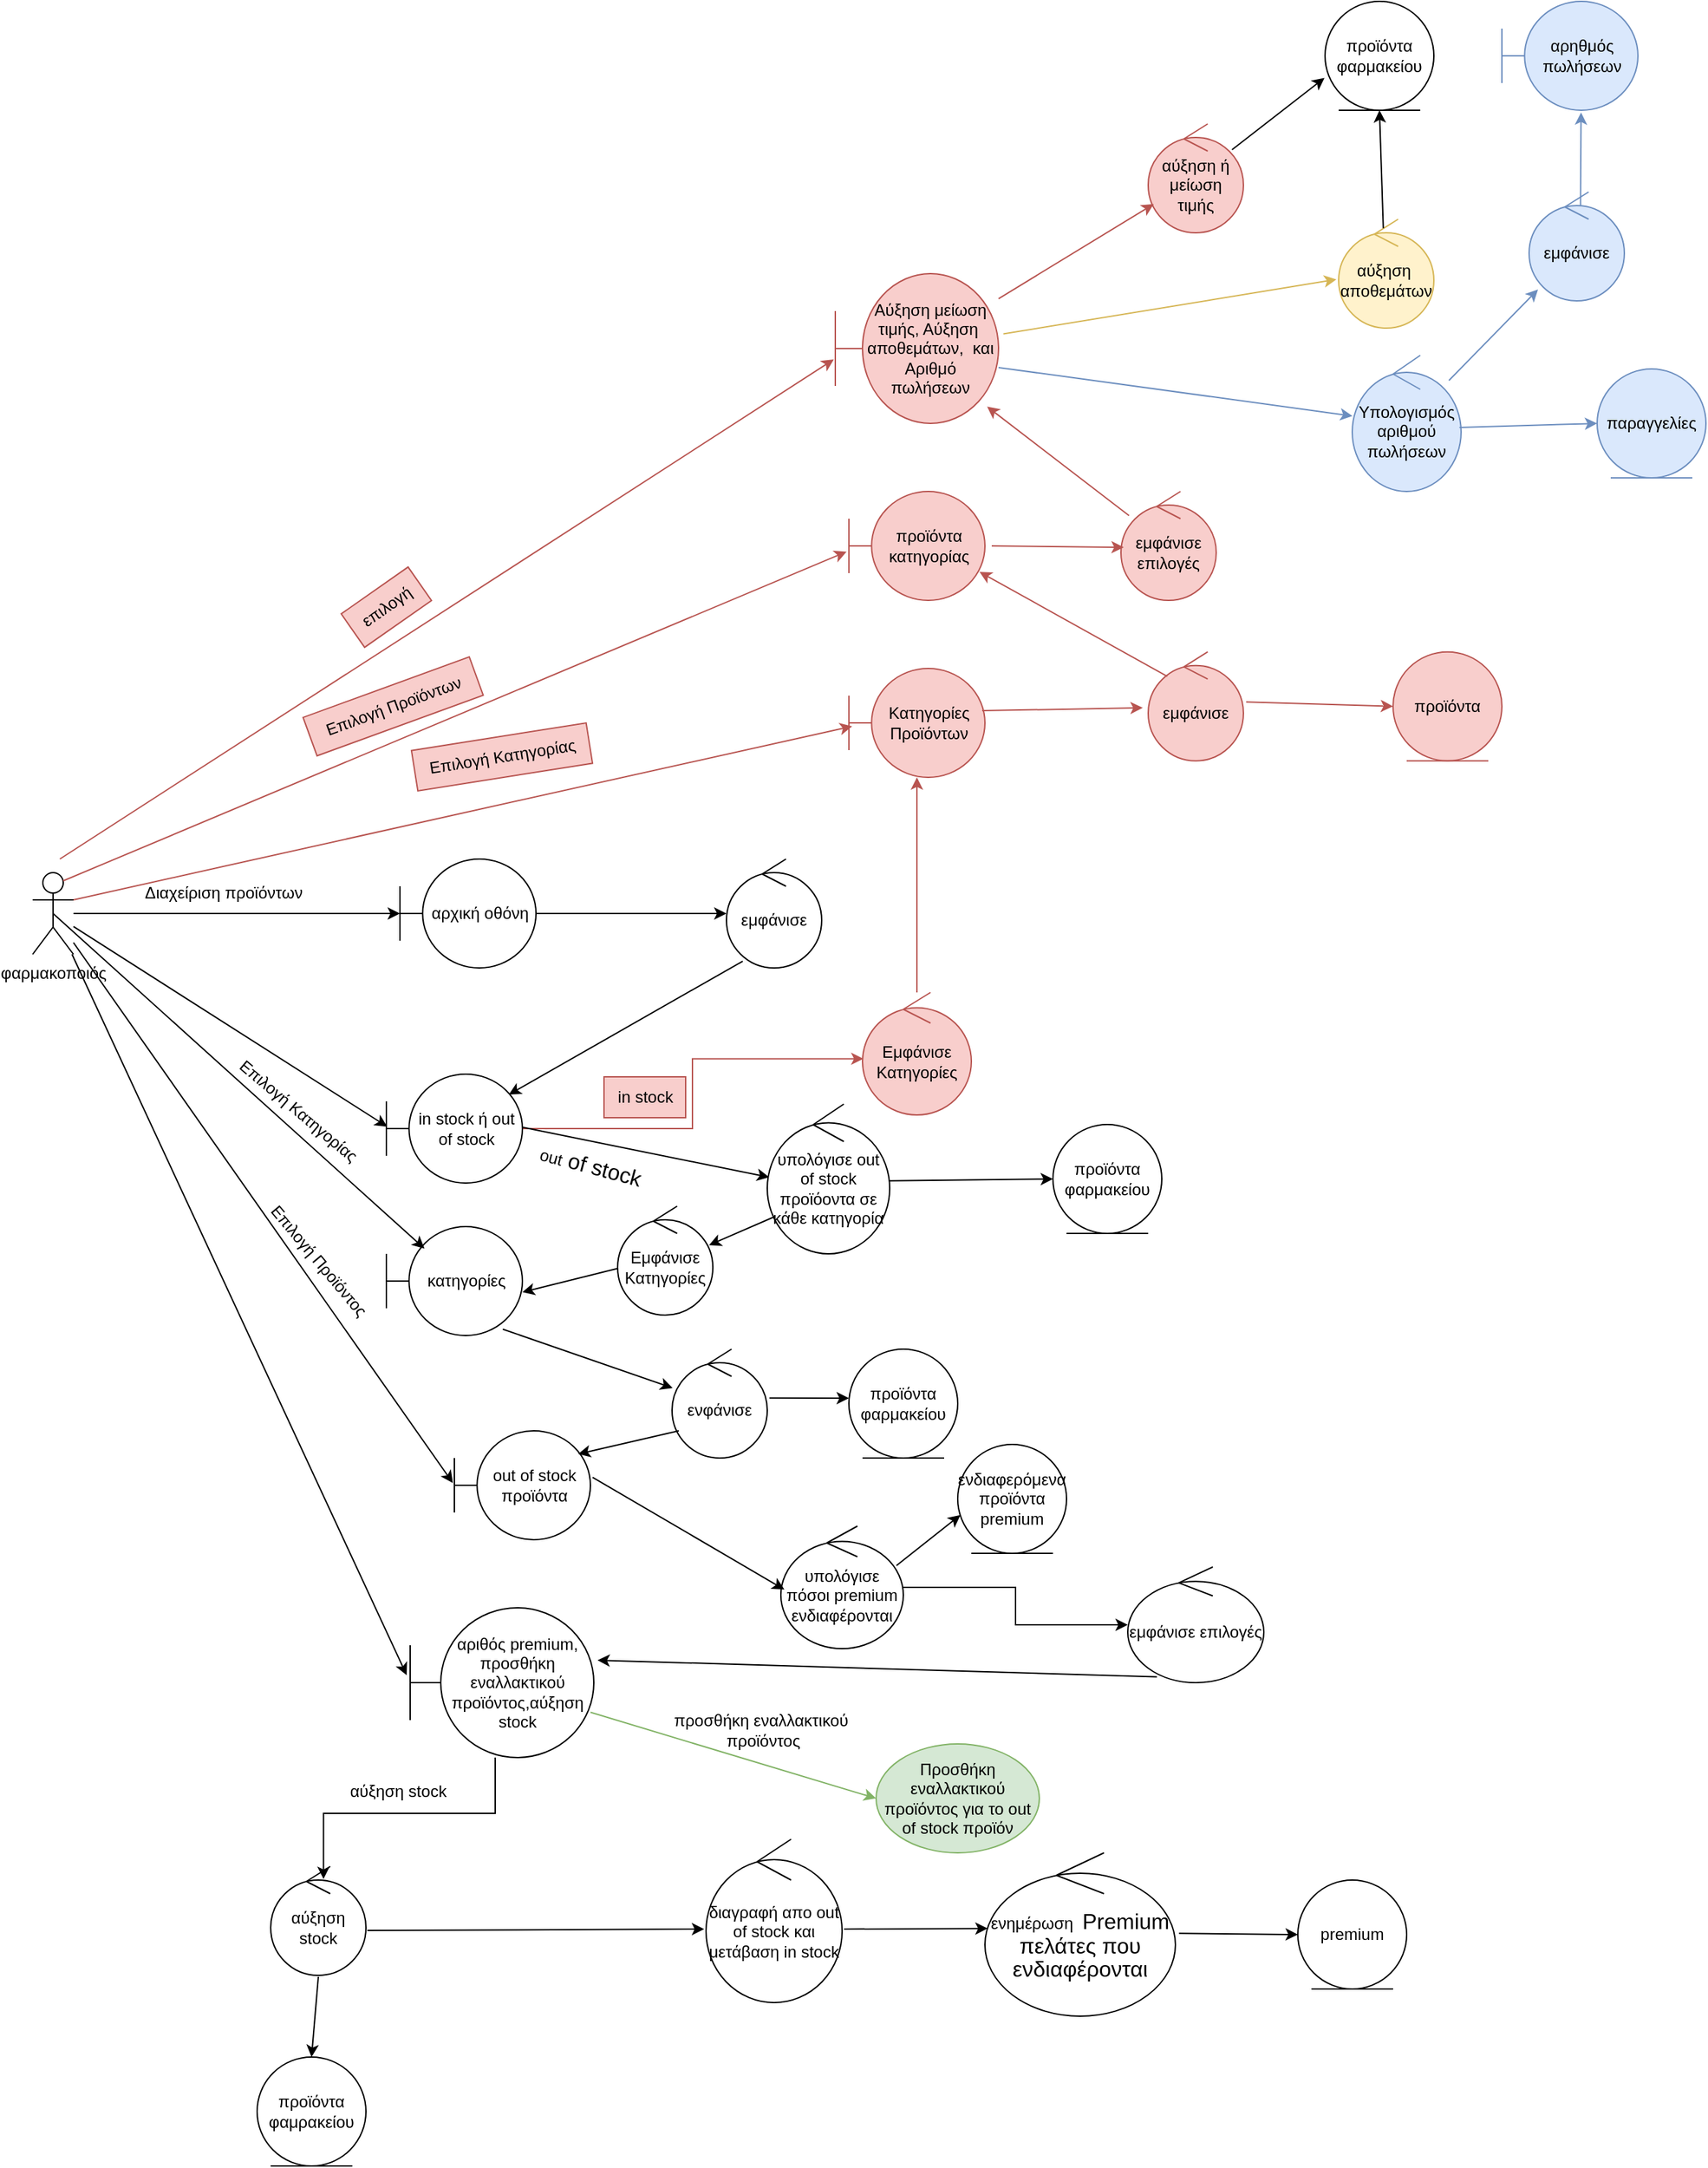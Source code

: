 <mxfile version="21.2.1" type="device">
  <diagram name="Page-1" id="nmuw-67hnv0CNZxBrXKA">
    <mxGraphModel dx="1371" dy="1713" grid="1" gridSize="10" guides="1" tooltips="1" connect="1" arrows="1" fold="1" page="1" pageScale="1" pageWidth="850" pageHeight="1100" math="0" shadow="0">
      <root>
        <mxCell id="0" />
        <mxCell id="1" parent="0" />
        <mxCell id="Bd9IcJq--WjUhIXh83RM-1" value="φαρμακοποιός" style="shape=umlActor;verticalLabelPosition=bottom;verticalAlign=top;html=1;" parent="1" vertex="1">
          <mxGeometry x="20" y="140" width="30" height="60" as="geometry" />
        </mxCell>
        <mxCell id="RyjtperPYyfWlRauyCAq-8" style="edgeStyle=orthogonalEdgeStyle;rounded=0;orthogonalLoop=1;jettySize=auto;html=1;" parent="1" source="Bd9IcJq--WjUhIXh83RM-10" target="Bd9IcJq--WjUhIXh83RM-13" edge="1">
          <mxGeometry relative="1" as="geometry" />
        </mxCell>
        <mxCell id="Bd9IcJq--WjUhIXh83RM-10" value="αρχική οθόνη" style="shape=umlBoundary;whiteSpace=wrap;html=1;" parent="1" vertex="1">
          <mxGeometry x="290" y="130" width="100" height="80" as="geometry" />
        </mxCell>
        <mxCell id="Bd9IcJq--WjUhIXh83RM-13" value="εμφάνισε" style="ellipse;shape=umlControl;whiteSpace=wrap;html=1;" parent="1" vertex="1">
          <mxGeometry x="530" y="130" width="70" height="80" as="geometry" />
        </mxCell>
        <mxCell id="RyjtperPYyfWlRauyCAq-10" style="edgeStyle=orthogonalEdgeStyle;rounded=0;orthogonalLoop=1;jettySize=auto;html=1;entryX=0.009;entryY=0.541;entryDx=0;entryDy=0;entryPerimeter=0;fillColor=#f8cecc;strokeColor=#b85450;" parent="1" source="Bd9IcJq--WjUhIXh83RM-15" target="Bd9IcJq--WjUhIXh83RM-46" edge="1">
          <mxGeometry relative="1" as="geometry" />
        </mxCell>
        <mxCell id="Bd9IcJq--WjUhIXh83RM-15" value="in stock ή out of stock" style="shape=umlBoundary;whiteSpace=wrap;html=1;" parent="1" vertex="1">
          <mxGeometry x="280" y="288" width="100" height="80" as="geometry" />
        </mxCell>
        <mxCell id="Bd9IcJq--WjUhIXh83RM-16" value="" style="endArrow=classic;html=1;rounded=0;exitX=0.171;exitY=0.938;exitDx=0;exitDy=0;exitPerimeter=0;entryX=0.9;entryY=0.188;entryDx=0;entryDy=0;entryPerimeter=0;" parent="1" source="Bd9IcJq--WjUhIXh83RM-13" target="Bd9IcJq--WjUhIXh83RM-15" edge="1">
          <mxGeometry width="50" height="50" relative="1" as="geometry">
            <mxPoint x="230" y="400" as="sourcePoint" />
            <mxPoint x="280" y="350" as="targetPoint" />
          </mxGeometry>
        </mxCell>
        <mxCell id="Bd9IcJq--WjUhIXh83RM-18" value="out&lt;span style=&quot;font-size:12.0pt;line-height:107%;font-family:&lt;br/&gt;&amp;quot;Arial&amp;quot;,sans-serif;mso-fareast-font-family:Calibri;mso-fareast-theme-font:minor-latin;&lt;br/&gt;mso-ansi-language:EL;mso-fareast-language:EN-US;mso-bidi-language:AR-SA&quot;&gt; &lt;/span&gt;&lt;span style=&quot;font-size:12.0pt;line-height:107%;font-family:&amp;quot;Arial&amp;quot;,sans-serif;&lt;br/&gt;mso-fareast-font-family:Calibri;mso-fareast-theme-font:minor-latin;mso-ansi-language:&lt;br/&gt;EN-US;mso-fareast-language:EN-US;mso-bidi-language:AR-SA&quot;&gt;of&lt;/span&gt;&lt;span style=&quot;font-size:12.0pt;line-height:107%;font-family:&amp;quot;Arial&amp;quot;,sans-serif;&lt;br/&gt;mso-fareast-font-family:Calibri;mso-fareast-theme-font:minor-latin;mso-ansi-language:&lt;br/&gt;EL;mso-fareast-language:EN-US;mso-bidi-language:AR-SA&quot;&gt; &lt;/span&gt;&lt;span style=&quot;font-size:12.0pt;line-height:107%;font-family:&amp;quot;Arial&amp;quot;,sans-serif;&lt;br/&gt;mso-fareast-font-family:Calibri;mso-fareast-theme-font:minor-latin;mso-ansi-language:&lt;br/&gt;EN-US;mso-fareast-language:EN-US;mso-bidi-language:AR-SA&quot;&gt;stock&lt;/span&gt;" style="text;html=1;align=center;verticalAlign=middle;resizable=0;points=[];autosize=1;strokeColor=none;fillColor=none;rotation=15;" parent="1" vertex="1">
          <mxGeometry x="390" y="340" width="80" height="30" as="geometry" />
        </mxCell>
        <mxCell id="Bd9IcJq--WjUhIXh83RM-19" value="ενφάνισε" style="ellipse;shape=umlControl;whiteSpace=wrap;html=1;" parent="1" vertex="1">
          <mxGeometry x="490" y="490" width="70" height="80" as="geometry" />
        </mxCell>
        <mxCell id="Bd9IcJq--WjUhIXh83RM-20" value="" style="endArrow=classic;html=1;rounded=0;exitX=1;exitY=0.488;exitDx=0;exitDy=0;exitPerimeter=0;entryX=0.016;entryY=0.489;entryDx=0;entryDy=0;entryPerimeter=0;" parent="1" source="Bd9IcJq--WjUhIXh83RM-15" target="T-DcWj7JUtL2jdLP51T1-19" edge="1">
          <mxGeometry width="50" height="50" relative="1" as="geometry">
            <mxPoint x="360" y="400" as="sourcePoint" />
            <mxPoint x="410" y="350" as="targetPoint" />
          </mxGeometry>
        </mxCell>
        <mxCell id="Bd9IcJq--WjUhIXh83RM-22" value="out of stock προϊόντα" style="shape=umlBoundary;whiteSpace=wrap;html=1;" parent="1" vertex="1">
          <mxGeometry x="330" y="550" width="100" height="80" as="geometry" />
        </mxCell>
        <mxCell id="Bd9IcJq--WjUhIXh83RM-23" value="" style="endArrow=classic;html=1;rounded=0;exitX=0.071;exitY=0.75;exitDx=0;exitDy=0;exitPerimeter=0;entryX=0.91;entryY=0.213;entryDx=0;entryDy=0;entryPerimeter=0;" parent="1" source="Bd9IcJq--WjUhIXh83RM-19" target="Bd9IcJq--WjUhIXh83RM-22" edge="1">
          <mxGeometry width="50" height="50" relative="1" as="geometry">
            <mxPoint x="320" y="400" as="sourcePoint" />
            <mxPoint x="370" y="350" as="targetPoint" />
          </mxGeometry>
        </mxCell>
        <mxCell id="Bd9IcJq--WjUhIXh83RM-25" value="Επιλογή Κατηγορίας" style="text;html=1;align=center;verticalAlign=middle;resizable=0;points=[];autosize=1;strokeColor=none;fillColor=none;rotation=40;" parent="1" vertex="1">
          <mxGeometry x="150" y="300" width="130" height="30" as="geometry" />
        </mxCell>
        <mxCell id="RyjtperPYyfWlRauyCAq-25" style="edgeStyle=orthogonalEdgeStyle;rounded=0;orthogonalLoop=1;jettySize=auto;html=1;" parent="1" source="Bd9IcJq--WjUhIXh83RM-27" target="Bd9IcJq--WjUhIXh83RM-28" edge="1">
          <mxGeometry relative="1" as="geometry" />
        </mxCell>
        <mxCell id="Bd9IcJq--WjUhIXh83RM-27" value="υπολόγισε πόσοι premium ενδιαφέρονται" style="ellipse;shape=umlControl;whiteSpace=wrap;html=1;" parent="1" vertex="1">
          <mxGeometry x="570" y="620" width="90" height="90" as="geometry" />
        </mxCell>
        <mxCell id="Bd9IcJq--WjUhIXh83RM-28" value="εμφάνισε επιλογές" style="ellipse;shape=umlControl;whiteSpace=wrap;html=1;" parent="1" vertex="1">
          <mxGeometry x="825" y="650" width="100" height="85" as="geometry" />
        </mxCell>
        <mxCell id="RyjtperPYyfWlRauyCAq-27" style="edgeStyle=orthogonalEdgeStyle;rounded=0;orthogonalLoop=1;jettySize=auto;html=1;entryX=0.554;entryY=0.115;entryDx=0;entryDy=0;entryPerimeter=0;" parent="1" source="Bd9IcJq--WjUhIXh83RM-31" target="Bd9IcJq--WjUhIXh83RM-37" edge="1">
          <mxGeometry relative="1" as="geometry">
            <Array as="points">
              <mxPoint x="360" y="831" />
              <mxPoint x="234" y="831" />
            </Array>
          </mxGeometry>
        </mxCell>
        <mxCell id="Bd9IcJq--WjUhIXh83RM-31" value="αριθός premium, προσθήκη εναλλακτικού προϊόντος,αύξηση stock" style="shape=umlBoundary;whiteSpace=wrap;html=1;" parent="1" vertex="1">
          <mxGeometry x="297.5" y="680" width="135" height="110" as="geometry" />
        </mxCell>
        <mxCell id="Bd9IcJq--WjUhIXh83RM-32" value="" style="endArrow=classic;html=1;rounded=0;exitX=0.214;exitY=0.95;exitDx=0;exitDy=0;exitPerimeter=0;entryX=1.02;entryY=0.35;entryDx=0;entryDy=0;entryPerimeter=0;" parent="1" source="Bd9IcJq--WjUhIXh83RM-28" target="Bd9IcJq--WjUhIXh83RM-31" edge="1">
          <mxGeometry width="50" height="50" relative="1" as="geometry">
            <mxPoint x="430" y="560" as="sourcePoint" />
            <mxPoint x="480" y="510" as="targetPoint" />
          </mxGeometry>
        </mxCell>
        <mxCell id="Bd9IcJq--WjUhIXh83RM-35" value="αύξηση stock&amp;nbsp;" style="text;html=1;align=center;verticalAlign=middle;resizable=0;points=[];autosize=1;strokeColor=none;fillColor=none;" parent="1" vertex="1">
          <mxGeometry x="240" y="800" width="100" height="30" as="geometry" />
        </mxCell>
        <mxCell id="Bd9IcJq--WjUhIXh83RM-37" value="αύξηση stock" style="ellipse;shape=umlControl;whiteSpace=wrap;html=1;" parent="1" vertex="1">
          <mxGeometry x="195" y="870" width="70" height="80" as="geometry" />
        </mxCell>
        <mxCell id="Bd9IcJq--WjUhIXh83RM-39" value="προϊόντα φαμρακείου" style="ellipse;shape=umlEntity;whiteSpace=wrap;html=1;" parent="1" vertex="1">
          <mxGeometry x="185" y="1010" width="80" height="80" as="geometry" />
        </mxCell>
        <mxCell id="Bd9IcJq--WjUhIXh83RM-40" value="" style="endArrow=classic;html=1;rounded=0;exitX=0.5;exitY=1.013;exitDx=0;exitDy=0;exitPerimeter=0;entryX=0.5;entryY=0;entryDx=0;entryDy=0;" parent="1" source="Bd9IcJq--WjUhIXh83RM-37" target="Bd9IcJq--WjUhIXh83RM-39" edge="1">
          <mxGeometry width="50" height="50" relative="1" as="geometry">
            <mxPoint x="570" y="760" as="sourcePoint" />
            <mxPoint x="620" y="710" as="targetPoint" />
          </mxGeometry>
        </mxCell>
        <mxCell id="Bd9IcJq--WjUhIXh83RM-41" value="διαγραφή απο out of stock και μετάβαση in stock" style="ellipse;shape=umlControl;whiteSpace=wrap;html=1;" parent="1" vertex="1">
          <mxGeometry x="515" y="850" width="100" height="120" as="geometry" />
        </mxCell>
        <mxCell id="Bd9IcJq--WjUhIXh83RM-42" value="" style="endArrow=classic;html=1;rounded=0;entryX=-0.014;entryY=0.55;entryDx=0;entryDy=0;entryPerimeter=0;exitX=1.014;exitY=0.588;exitDx=0;exitDy=0;exitPerimeter=0;" parent="1" source="Bd9IcJq--WjUhIXh83RM-37" target="Bd9IcJq--WjUhIXh83RM-41" edge="1">
          <mxGeometry width="50" height="50" relative="1" as="geometry">
            <mxPoint x="620" y="820" as="sourcePoint" />
            <mxPoint x="670" y="770" as="targetPoint" />
          </mxGeometry>
        </mxCell>
        <mxCell id="Bd9IcJq--WjUhIXh83RM-44" value="ενημέρωση&amp;nbsp;&amp;nbsp;&lt;span style=&quot;font-size:12.0pt;line-height:107%;&lt;br/&gt;font-family:&amp;quot;Arial&amp;quot;,sans-serif;mso-fareast-font-family:Calibri;mso-fareast-theme-font:&lt;br/&gt;minor-latin;mso-ansi-language:EN-US;mso-fareast-language:EN-US;mso-bidi-language:&lt;br/&gt;AR-SA&quot;&gt;Premium&lt;/span&gt;&lt;span style=&quot;font-size:12.0pt;line-height:107%;font-family:&lt;br/&gt;&amp;quot;Arial&amp;quot;,sans-serif;mso-fareast-font-family:Calibri;mso-fareast-theme-font:minor-latin;&lt;br/&gt;mso-ansi-language:EL;mso-fareast-language:EN-US;mso-bidi-language:AR-SA&quot;&gt; &lt;span lang=&quot;EL&quot;&gt;πελάτες που ενδιαφέρονται&lt;/span&gt;&lt;/span&gt;" style="ellipse;shape=umlControl;whiteSpace=wrap;html=1;" parent="1" vertex="1">
          <mxGeometry x="720" y="860" width="140" height="120" as="geometry" />
        </mxCell>
        <mxCell id="Bd9IcJq--WjUhIXh83RM-45" value="" style="endArrow=classic;html=1;rounded=0;exitX=1.014;exitY=0.55;exitDx=0;exitDy=0;exitPerimeter=0;entryX=0.014;entryY=0.463;entryDx=0;entryDy=0;entryPerimeter=0;" parent="1" source="Bd9IcJq--WjUhIXh83RM-41" target="Bd9IcJq--WjUhIXh83RM-44" edge="1">
          <mxGeometry width="50" height="50" relative="1" as="geometry">
            <mxPoint x="1050" y="840" as="sourcePoint" />
            <mxPoint x="1100" y="790" as="targetPoint" />
          </mxGeometry>
        </mxCell>
        <mxCell id="RyjtperPYyfWlRauyCAq-13" style="edgeStyle=orthogonalEdgeStyle;rounded=0;orthogonalLoop=1;jettySize=auto;html=1;fillColor=#f8cecc;strokeColor=#b85450;" parent="1" source="Bd9IcJq--WjUhIXh83RM-46" target="Bd9IcJq--WjUhIXh83RM-48" edge="1">
          <mxGeometry relative="1" as="geometry" />
        </mxCell>
        <mxCell id="Bd9IcJq--WjUhIXh83RM-46" value="Εμφάνισε Κατηγορίες" style="ellipse;shape=umlControl;whiteSpace=wrap;html=1;fillColor=#f8cecc;strokeColor=#b85450;" parent="1" vertex="1">
          <mxGeometry x="630" y="228" width="80" height="90" as="geometry" />
        </mxCell>
        <mxCell id="Bd9IcJq--WjUhIXh83RM-48" value="Κατηγορίες Προϊόντων" style="shape=umlBoundary;whiteSpace=wrap;html=1;fillColor=#f8cecc;strokeColor=#b85450;" parent="1" vertex="1">
          <mxGeometry x="620" y="-10.0" width="100" height="80" as="geometry" />
        </mxCell>
        <mxCell id="Bd9IcJq--WjUhIXh83RM-49" value="in stock" style="text;html=1;align=center;verticalAlign=middle;resizable=0;points=[];autosize=1;strokeColor=#b85450;fillColor=#f8cecc;" parent="1" vertex="1">
          <mxGeometry x="440" y="290" width="60" height="30" as="geometry" />
        </mxCell>
        <mxCell id="Bd9IcJq--WjUhIXh83RM-52" value="Επιλογή Κατηγορίας" style="text;html=1;align=center;verticalAlign=middle;resizable=0;points=[];autosize=1;strokeColor=#b85450;fillColor=#f8cecc;rotation=-9;" parent="1" vertex="1">
          <mxGeometry x="300" y="40" width="130" height="30" as="geometry" />
        </mxCell>
        <mxCell id="Bd9IcJq--WjUhIXh83RM-53" value="εμφάνισε" style="ellipse;shape=umlControl;whiteSpace=wrap;html=1;fillColor=#f8cecc;strokeColor=#b85450;" parent="1" vertex="1">
          <mxGeometry x="840" y="-22.14" width="70" height="80" as="geometry" />
        </mxCell>
        <mxCell id="Bd9IcJq--WjUhIXh83RM-54" value="προϊόντα κατηγορίας" style="shape=umlBoundary;whiteSpace=wrap;html=1;fillColor=#f8cecc;strokeColor=#b85450;" parent="1" vertex="1">
          <mxGeometry x="620" y="-140" width="100" height="80" as="geometry" />
        </mxCell>
        <mxCell id="Bd9IcJq--WjUhIXh83RM-55" value="" style="endArrow=classic;html=1;rounded=0;exitX=0.98;exitY=0.388;exitDx=0;exitDy=0;exitPerimeter=0;entryX=-0.057;entryY=0.513;entryDx=0;entryDy=0;entryPerimeter=0;fillColor=#f8cecc;strokeColor=#b85450;" parent="1" source="Bd9IcJq--WjUhIXh83RM-48" target="Bd9IcJq--WjUhIXh83RM-53" edge="1">
          <mxGeometry width="50" height="50" relative="1" as="geometry">
            <mxPoint x="1130" y="47.86" as="sourcePoint" />
            <mxPoint x="1180" y="-2.14" as="targetPoint" />
          </mxGeometry>
        </mxCell>
        <mxCell id="Bd9IcJq--WjUhIXh83RM-56" value="" style="endArrow=classic;html=1;rounded=0;exitX=0.2;exitY=0.225;exitDx=0;exitDy=0;exitPerimeter=0;entryX=0.96;entryY=0.738;entryDx=0;entryDy=0;entryPerimeter=0;fillColor=#f8cecc;strokeColor=#b85450;" parent="1" source="Bd9IcJq--WjUhIXh83RM-53" target="Bd9IcJq--WjUhIXh83RM-54" edge="1">
          <mxGeometry width="50" height="50" relative="1" as="geometry">
            <mxPoint x="1130" y="247.86" as="sourcePoint" />
            <mxPoint x="1180" y="197.86" as="targetPoint" />
          </mxGeometry>
        </mxCell>
        <mxCell id="Bd9IcJq--WjUhIXh83RM-59" value="εμφάνισε επιλογές" style="ellipse;shape=umlControl;whiteSpace=wrap;html=1;fillColor=#f8cecc;strokeColor=#b85450;" parent="1" vertex="1">
          <mxGeometry x="820" y="-140" width="70" height="80" as="geometry" />
        </mxCell>
        <mxCell id="Bd9IcJq--WjUhIXh83RM-60" value="" style="endArrow=classic;html=1;rounded=0;exitX=1.05;exitY=0.5;exitDx=0;exitDy=0;exitPerimeter=0;entryX=0.029;entryY=0.513;entryDx=0;entryDy=0;entryPerimeter=0;fillColor=#f8cecc;strokeColor=#b85450;" parent="1" source="Bd9IcJq--WjUhIXh83RM-54" target="Bd9IcJq--WjUhIXh83RM-59" edge="1">
          <mxGeometry width="50" height="50" relative="1" as="geometry">
            <mxPoint x="1150" y="247.86" as="sourcePoint" />
            <mxPoint x="1200" y="197.86" as="targetPoint" />
          </mxGeometry>
        </mxCell>
        <mxCell id="Bd9IcJq--WjUhIXh83RM-61" value="Αύξηση μείωση τιμής, Αύξηση&amp;nbsp; αποθεμάτων, &lt;span lang=&quot;EL&quot;&gt;&amp;nbsp;και Αριθμό πωλήσεων&lt;/span&gt;" style="shape=umlBoundary;whiteSpace=wrap;html=1;fillColor=#f8cecc;strokeColor=#b85450;" parent="1" vertex="1">
          <mxGeometry x="610" y="-300" width="120" height="110" as="geometry" />
        </mxCell>
        <mxCell id="Bd9IcJq--WjUhIXh83RM-63" value="επιλογή" style="text;html=1;align=center;verticalAlign=middle;resizable=0;points=[];autosize=1;strokeColor=#b85450;fillColor=#f8cecc;rotation=-35;" parent="1" vertex="1">
          <mxGeometry x="250" y="-70" width="60" height="30" as="geometry" />
        </mxCell>
        <mxCell id="Bd9IcJq--WjUhIXh83RM-64" value="αύξηση ή μείωση τιμής" style="ellipse;shape=umlControl;whiteSpace=wrap;html=1;fillColor=#f8cecc;strokeColor=#b85450;" parent="1" vertex="1">
          <mxGeometry x="840" y="-410" width="70" height="80" as="geometry" />
        </mxCell>
        <mxCell id="Bd9IcJq--WjUhIXh83RM-65" value="αύξηση&amp;nbsp; αποθεμάτων" style="ellipse;shape=umlControl;whiteSpace=wrap;html=1;fillColor=#fff2cc;strokeColor=#d6b656;" parent="1" vertex="1">
          <mxGeometry x="980" y="-340" width="70" height="80" as="geometry" />
        </mxCell>
        <mxCell id="Bd9IcJq--WjUhIXh83RM-67" value="Υπολογισμός αριθμού πωλήσεων" style="ellipse;shape=umlControl;whiteSpace=wrap;html=1;fillColor=#dae8fc;strokeColor=#6c8ebf;" parent="1" vertex="1">
          <mxGeometry x="990" y="-240" width="80" height="100" as="geometry" />
        </mxCell>
        <mxCell id="Bd9IcJq--WjUhIXh83RM-72" value="" style="endArrow=classic;html=1;rounded=0;entryX=0.93;entryY=0.888;entryDx=0;entryDy=0;entryPerimeter=0;fillColor=#f8cecc;strokeColor=#b85450;" parent="1" source="Bd9IcJq--WjUhIXh83RM-59" target="Bd9IcJq--WjUhIXh83RM-61" edge="1">
          <mxGeometry width="50" height="50" relative="1" as="geometry">
            <mxPoint x="1210" y="67.86" as="sourcePoint" />
            <mxPoint x="1260" y="17.86" as="targetPoint" />
          </mxGeometry>
        </mxCell>
        <mxCell id="RyjtperPYyfWlRauyCAq-5" value="" style="endArrow=classic;html=1;rounded=0;" parent="1" source="Bd9IcJq--WjUhIXh83RM-1" target="Bd9IcJq--WjUhIXh83RM-10" edge="1">
          <mxGeometry width="50" height="50" relative="1" as="geometry">
            <mxPoint x="660" y="170" as="sourcePoint" />
            <mxPoint x="710" y="120" as="targetPoint" />
          </mxGeometry>
        </mxCell>
        <mxCell id="RyjtperPYyfWlRauyCAq-6" value="Διαχείριση προϊόντων" style="text;html=1;align=center;verticalAlign=middle;resizable=0;points=[];autosize=1;strokeColor=none;fillColor=none;rotation=0;" parent="1" vertex="1">
          <mxGeometry x="90" y="140" width="140" height="30" as="geometry" />
        </mxCell>
        <mxCell id="RyjtperPYyfWlRauyCAq-9" value="" style="endArrow=classic;html=1;rounded=0;entryX=0.006;entryY=0.482;entryDx=0;entryDy=0;entryPerimeter=0;" parent="1" source="Bd9IcJq--WjUhIXh83RM-1" target="Bd9IcJq--WjUhIXh83RM-15" edge="1">
          <mxGeometry width="50" height="50" relative="1" as="geometry">
            <mxPoint x="660" y="170" as="sourcePoint" />
            <mxPoint x="260" y="340" as="targetPoint" />
          </mxGeometry>
        </mxCell>
        <mxCell id="RyjtperPYyfWlRauyCAq-12" value="" style="endArrow=classic;html=1;rounded=0;entryX=0.024;entryY=0.531;entryDx=0;entryDy=0;entryPerimeter=0;exitX=1;exitY=0.333;exitDx=0;exitDy=0;exitPerimeter=0;fillColor=#f8cecc;strokeColor=#b85450;" parent="1" source="Bd9IcJq--WjUhIXh83RM-1" target="Bd9IcJq--WjUhIXh83RM-48" edge="1">
          <mxGeometry width="50" height="50" relative="1" as="geometry">
            <mxPoint x="660" y="170" as="sourcePoint" />
            <mxPoint x="710" y="120" as="targetPoint" />
          </mxGeometry>
        </mxCell>
        <mxCell id="RyjtperPYyfWlRauyCAq-14" value="" style="endArrow=classic;html=1;rounded=0;entryX=-0.017;entryY=0.553;entryDx=0;entryDy=0;entryPerimeter=0;exitX=0.75;exitY=0.1;exitDx=0;exitDy=0;exitPerimeter=0;fillColor=#f8cecc;strokeColor=#b85450;" parent="1" source="Bd9IcJq--WjUhIXh83RM-1" target="Bd9IcJq--WjUhIXh83RM-54" edge="1">
          <mxGeometry width="50" height="50" relative="1" as="geometry">
            <mxPoint x="28" y="28" as="sourcePoint" />
            <mxPoint x="600" y="-100" as="targetPoint" />
          </mxGeometry>
        </mxCell>
        <mxCell id="RyjtperPYyfWlRauyCAq-15" value="Επιλογή Προϊόντων" style="text;html=1;align=center;verticalAlign=middle;resizable=0;points=[];autosize=1;strokeColor=#b85450;fillColor=#f8cecc;rotation=-20;" parent="1" vertex="1">
          <mxGeometry x="220" y="2.86" width="130" height="30" as="geometry" />
        </mxCell>
        <mxCell id="RyjtperPYyfWlRauyCAq-16" value="" style="endArrow=classic;html=1;rounded=0;entryX=-0.009;entryY=0.573;entryDx=0;entryDy=0;entryPerimeter=0;fillColor=#f8cecc;strokeColor=#b85450;" parent="1" target="Bd9IcJq--WjUhIXh83RM-61" edge="1">
          <mxGeometry width="50" height="50" relative="1" as="geometry">
            <mxPoint x="40" y="130" as="sourcePoint" />
            <mxPoint x="625" y="-210" as="targetPoint" />
          </mxGeometry>
        </mxCell>
        <mxCell id="RyjtperPYyfWlRauyCAq-18" value="" style="endArrow=classic;html=1;rounded=0;fillColor=#f8cecc;strokeColor=#b85450;" parent="1" source="Bd9IcJq--WjUhIXh83RM-61" target="Bd9IcJq--WjUhIXh83RM-64" edge="1">
          <mxGeometry width="50" height="50" relative="1" as="geometry">
            <mxPoint x="660" y="-140" as="sourcePoint" />
            <mxPoint x="710" y="-190" as="targetPoint" />
          </mxGeometry>
        </mxCell>
        <mxCell id="RyjtperPYyfWlRauyCAq-19" value="" style="endArrow=classic;html=1;rounded=0;entryX=-0.024;entryY=0.553;entryDx=0;entryDy=0;entryPerimeter=0;exitX=1.03;exitY=0.402;exitDx=0;exitDy=0;exitPerimeter=0;fillColor=#fff2cc;strokeColor=#d6b656;" parent="1" source="Bd9IcJq--WjUhIXh83RM-61" target="Bd9IcJq--WjUhIXh83RM-65" edge="1">
          <mxGeometry width="50" height="50" relative="1" as="geometry">
            <mxPoint x="740" y="-272" as="sourcePoint" />
            <mxPoint x="854" y="-341" as="targetPoint" />
          </mxGeometry>
        </mxCell>
        <mxCell id="RyjtperPYyfWlRauyCAq-20" value="" style="endArrow=classic;html=1;rounded=0;exitX=1;exitY=0.627;exitDx=0;exitDy=0;exitPerimeter=0;fillColor=#dae8fc;strokeColor=#6c8ebf;" parent="1" source="Bd9IcJq--WjUhIXh83RM-61" target="Bd9IcJq--WjUhIXh83RM-67" edge="1">
          <mxGeometry width="50" height="50" relative="1" as="geometry">
            <mxPoint x="660" y="-140" as="sourcePoint" />
            <mxPoint x="710" y="-190" as="targetPoint" />
          </mxGeometry>
        </mxCell>
        <mxCell id="RyjtperPYyfWlRauyCAq-21" value="" style="endArrow=classic;html=1;rounded=0;entryX=-0.011;entryY=0.479;entryDx=0;entryDy=0;entryPerimeter=0;" parent="1" source="Bd9IcJq--WjUhIXh83RM-1" target="Bd9IcJq--WjUhIXh83RM-22" edge="1">
          <mxGeometry width="50" height="50" relative="1" as="geometry">
            <mxPoint x="100" y="300" as="sourcePoint" />
            <mxPoint x="291" y="337" as="targetPoint" />
          </mxGeometry>
        </mxCell>
        <mxCell id="RyjtperPYyfWlRauyCAq-22" value="Επιλογή Προϊόντος" style="text;html=1;align=center;verticalAlign=middle;resizable=0;points=[];autosize=1;strokeColor=none;fillColor=none;rotation=50;" parent="1" vertex="1">
          <mxGeometry x="165" y="410" width="130" height="30" as="geometry" />
        </mxCell>
        <mxCell id="RyjtperPYyfWlRauyCAq-26" value="" style="endArrow=classic;html=1;rounded=0;entryX=-0.019;entryY=0.45;entryDx=0;entryDy=0;entryPerimeter=0;" parent="1" source="Bd9IcJq--WjUhIXh83RM-1" target="Bd9IcJq--WjUhIXh83RM-31" edge="1">
          <mxGeometry width="50" height="50" relative="1" as="geometry">
            <mxPoint x="660" y="500" as="sourcePoint" />
            <mxPoint x="710" y="450" as="targetPoint" />
          </mxGeometry>
        </mxCell>
        <mxCell id="T-DcWj7JUtL2jdLP51T1-4" value="προϊόντα" style="ellipse;shape=umlEntity;whiteSpace=wrap;html=1;fillColor=#f8cecc;strokeColor=#b85450;" parent="1" vertex="1">
          <mxGeometry x="1020" y="-22.14" width="80" height="80" as="geometry" />
        </mxCell>
        <mxCell id="T-DcWj7JUtL2jdLP51T1-5" value="" style="endArrow=classic;html=1;rounded=0;exitX=1.029;exitY=0.459;exitDx=0;exitDy=0;exitPerimeter=0;entryX=0;entryY=0.5;entryDx=0;entryDy=0;fillColor=#f8cecc;strokeColor=#b85450;" parent="1" source="Bd9IcJq--WjUhIXh83RM-53" target="T-DcWj7JUtL2jdLP51T1-4" edge="1">
          <mxGeometry width="50" height="50" relative="1" as="geometry">
            <mxPoint x="850" y="-130" as="sourcePoint" />
            <mxPoint x="900" y="-180" as="targetPoint" />
          </mxGeometry>
        </mxCell>
        <mxCell id="T-DcWj7JUtL2jdLP51T1-6" value="προϊόντα&lt;br&gt;φαρμακείου" style="ellipse;shape=umlEntity;whiteSpace=wrap;html=1;" parent="1" vertex="1">
          <mxGeometry x="970" y="-500" width="80" height="80" as="geometry" />
        </mxCell>
        <mxCell id="T-DcWj7JUtL2jdLP51T1-7" value="" style="endArrow=classic;html=1;rounded=0;entryX=-0.005;entryY=0.703;entryDx=0;entryDy=0;entryPerimeter=0;exitX=0.88;exitY=0.238;exitDx=0;exitDy=0;exitPerimeter=0;" parent="1" source="Bd9IcJq--WjUhIXh83RM-64" target="T-DcWj7JUtL2jdLP51T1-6" edge="1">
          <mxGeometry width="50" height="50" relative="1" as="geometry">
            <mxPoint x="850" y="-330" as="sourcePoint" />
            <mxPoint x="900" y="-380" as="targetPoint" />
          </mxGeometry>
        </mxCell>
        <mxCell id="T-DcWj7JUtL2jdLP51T1-8" value="" style="endArrow=classic;html=1;rounded=0;entryX=0.5;entryY=1;entryDx=0;entryDy=0;exitX=0.469;exitY=0.083;exitDx=0;exitDy=0;exitPerimeter=0;" parent="1" source="Bd9IcJq--WjUhIXh83RM-65" target="T-DcWj7JUtL2jdLP51T1-6" edge="1">
          <mxGeometry width="50" height="50" relative="1" as="geometry">
            <mxPoint x="850" y="-330" as="sourcePoint" />
            <mxPoint x="900" y="-380" as="targetPoint" />
          </mxGeometry>
        </mxCell>
        <mxCell id="T-DcWj7JUtL2jdLP51T1-9" value="παραγγελίες" style="ellipse;shape=umlEntity;whiteSpace=wrap;html=1;fillColor=#dae8fc;strokeColor=#6c8ebf;" parent="1" vertex="1">
          <mxGeometry x="1170" y="-230" width="80" height="80" as="geometry" />
        </mxCell>
        <mxCell id="T-DcWj7JUtL2jdLP51T1-11" value="" style="endArrow=classic;html=1;rounded=0;exitX=0.985;exitY=0.53;exitDx=0;exitDy=0;exitPerimeter=0;entryX=0;entryY=0.5;entryDx=0;entryDy=0;fillColor=#dae8fc;strokeColor=#6c8ebf;" parent="1" source="Bd9IcJq--WjUhIXh83RM-67" target="T-DcWj7JUtL2jdLP51T1-9" edge="1">
          <mxGeometry width="50" height="50" relative="1" as="geometry">
            <mxPoint x="850" y="-430" as="sourcePoint" />
            <mxPoint x="900" y="-480" as="targetPoint" />
          </mxGeometry>
        </mxCell>
        <mxCell id="T-DcWj7JUtL2jdLP51T1-14" value="&lt;font style=&quot;font-size: 12px;&quot;&gt;Προσθήκη εναλλακτικού προϊόντος για το &lt;span style=&quot;line-height: 107%; font-family: Arial, sans-serif;&quot; lang=&quot;EN-US&quot;&gt;out&lt;/span&gt;&lt;span style=&quot;line-height: 107%; font-family: Arial, sans-serif;&quot; lang=&quot;EN-US&quot;&gt; &lt;/span&gt;&lt;span style=&quot;line-height: 107%; font-family: Arial, sans-serif;&quot; lang=&quot;EN-US&quot;&gt;of&lt;/span&gt;&lt;span style=&quot;line-height: 107%; font-family: Arial, sans-serif;&quot; lang=&quot;EN-US&quot;&gt; &lt;/span&gt;&lt;span style=&quot;line-height: 107%; font-family: Arial, sans-serif;&quot; lang=&quot;EN-US&quot;&gt;stock&lt;/span&gt;&lt;span style=&quot;line-height: 107%; font-family: Arial, sans-serif;&quot;&gt; προϊόν&lt;/span&gt;&lt;/font&gt;" style="ellipse;whiteSpace=wrap;html=1;fillColor=#d5e8d4;strokeColor=#82b366;" parent="1" vertex="1">
          <mxGeometry x="640" y="780" width="120" height="80" as="geometry" />
        </mxCell>
        <mxCell id="T-DcWj7JUtL2jdLP51T1-15" value="" style="endArrow=classic;html=1;rounded=0;exitX=0.982;exitY=0.698;exitDx=0;exitDy=0;exitPerimeter=0;entryX=0;entryY=0.5;entryDx=0;entryDy=0;fillColor=#d5e8d4;strokeColor=#82b366;" parent="1" source="Bd9IcJq--WjUhIXh83RM-31" target="T-DcWj7JUtL2jdLP51T1-14" edge="1">
          <mxGeometry width="50" height="50" relative="1" as="geometry">
            <mxPoint x="370" y="860" as="sourcePoint" />
            <mxPoint x="420" y="810" as="targetPoint" />
          </mxGeometry>
        </mxCell>
        <mxCell id="T-DcWj7JUtL2jdLP51T1-16" value="προσθήκη εναλλακτικού&lt;br&gt;&amp;nbsp;προϊόντος" style="text;html=1;align=center;verticalAlign=middle;resizable=0;points=[];autosize=1;strokeColor=none;fillColor=none;" parent="1" vertex="1">
          <mxGeometry x="480" y="750" width="150" height="40" as="geometry" />
        </mxCell>
        <mxCell id="T-DcWj7JUtL2jdLP51T1-17" value="Εμφάνισε Κατηγορίες" style="ellipse;shape=umlControl;whiteSpace=wrap;html=1;" parent="1" vertex="1">
          <mxGeometry x="450" y="385" width="70" height="80" as="geometry" />
        </mxCell>
        <mxCell id="T-DcWj7JUtL2jdLP51T1-19" value="υπολόγισε out of stock προϊόοντα σε κάθε κατηγορία" style="ellipse;shape=umlControl;whiteSpace=wrap;html=1;" parent="1" vertex="1">
          <mxGeometry x="560" y="310" width="90" height="110" as="geometry" />
        </mxCell>
        <mxCell id="T-DcWj7JUtL2jdLP51T1-20" value="" style="endArrow=classic;html=1;rounded=0;exitX=1.016;exitY=0.427;exitDx=0;exitDy=0;exitPerimeter=0;entryX=0.029;entryY=0.518;entryDx=0;entryDy=0;entryPerimeter=0;" parent="1" source="Bd9IcJq--WjUhIXh83RM-22" target="Bd9IcJq--WjUhIXh83RM-27" edge="1">
          <mxGeometry width="50" height="50" relative="1" as="geometry">
            <mxPoint x="420" y="860" as="sourcePoint" />
            <mxPoint x="470" y="810" as="targetPoint" />
          </mxGeometry>
        </mxCell>
        <mxCell id="T-DcWj7JUtL2jdLP51T1-21" value="" style="endArrow=classic;html=1;rounded=0;exitX=0.062;exitY=0.751;exitDx=0;exitDy=0;exitPerimeter=0;entryX=0.96;entryY=0.358;entryDx=0;entryDy=0;entryPerimeter=0;" parent="1" source="T-DcWj7JUtL2jdLP51T1-19" target="T-DcWj7JUtL2jdLP51T1-17" edge="1">
          <mxGeometry width="50" height="50" relative="1" as="geometry">
            <mxPoint x="420" y="560" as="sourcePoint" />
            <mxPoint x="470" y="510" as="targetPoint" />
          </mxGeometry>
        </mxCell>
        <mxCell id="T-DcWj7JUtL2jdLP51T1-22" value="κατηγορίες" style="shape=umlBoundary;whiteSpace=wrap;html=1;" parent="1" vertex="1">
          <mxGeometry x="280" y="400" width="100" height="80" as="geometry" />
        </mxCell>
        <mxCell id="T-DcWj7JUtL2jdLP51T1-24" value="" style="endArrow=classic;html=1;rounded=0;exitX=0.5;exitY=0.5;exitDx=0;exitDy=0;exitPerimeter=0;entryX=0.28;entryY=0.202;entryDx=0;entryDy=0;entryPerimeter=0;" parent="1" source="Bd9IcJq--WjUhIXh83RM-1" target="T-DcWj7JUtL2jdLP51T1-22" edge="1">
          <mxGeometry width="50" height="50" relative="1" as="geometry">
            <mxPoint x="420" y="470" as="sourcePoint" />
            <mxPoint x="470" y="420" as="targetPoint" />
          </mxGeometry>
        </mxCell>
        <mxCell id="T-DcWj7JUtL2jdLP51T1-25" value="" style="endArrow=classic;html=1;rounded=0;exitX=0;exitY=0.572;exitDx=0;exitDy=0;exitPerimeter=0;entryX=1;entryY=0.602;entryDx=0;entryDy=0;entryPerimeter=0;" parent="1" source="T-DcWj7JUtL2jdLP51T1-17" target="T-DcWj7JUtL2jdLP51T1-22" edge="1">
          <mxGeometry width="50" height="50" relative="1" as="geometry">
            <mxPoint x="420" y="470" as="sourcePoint" />
            <mxPoint x="470" y="420" as="targetPoint" />
          </mxGeometry>
        </mxCell>
        <mxCell id="T-DcWj7JUtL2jdLP51T1-26" value="" style="endArrow=classic;html=1;rounded=0;exitX=0.856;exitY=0.942;exitDx=0;exitDy=0;exitPerimeter=0;entryX=0.006;entryY=0.357;entryDx=0;entryDy=0;entryPerimeter=0;" parent="1" source="T-DcWj7JUtL2jdLP51T1-22" target="Bd9IcJq--WjUhIXh83RM-19" edge="1">
          <mxGeometry width="50" height="50" relative="1" as="geometry">
            <mxPoint x="420" y="470" as="sourcePoint" />
            <mxPoint x="470" y="420" as="targetPoint" />
          </mxGeometry>
        </mxCell>
        <mxCell id="T-DcWj7JUtL2jdLP51T1-27" value="προϊόντα&lt;br&gt;φαρμακείου" style="ellipse;shape=umlEntity;whiteSpace=wrap;html=1;" parent="1" vertex="1">
          <mxGeometry x="620" y="490" width="80" height="80" as="geometry" />
        </mxCell>
        <mxCell id="T-DcWj7JUtL2jdLP51T1-30" value="" style="endArrow=classic;html=1;rounded=0;exitX=1.023;exitY=0.448;exitDx=0;exitDy=0;exitPerimeter=0;" parent="1" source="Bd9IcJq--WjUhIXh83RM-19" edge="1">
          <mxGeometry width="50" height="50" relative="1" as="geometry">
            <mxPoint x="420" y="470" as="sourcePoint" />
            <mxPoint x="620" y="526" as="targetPoint" />
          </mxGeometry>
        </mxCell>
        <mxCell id="HyRVeQMPiO-KkybQ4vZZ-1" value="ενδιαφερόμενα προϊόντα&lt;br style=&quot;border-color: var(--border-color);&quot;&gt;&lt;span style=&quot;&quot;&gt;premium&lt;/span&gt;" style="ellipse;shape=umlEntity;whiteSpace=wrap;html=1;" parent="1" vertex="1">
          <mxGeometry x="700" y="560" width="80" height="80" as="geometry" />
        </mxCell>
        <mxCell id="HyRVeQMPiO-KkybQ4vZZ-2" value="" style="endArrow=classic;html=1;rounded=0;entryX=0.025;entryY=0.648;entryDx=0;entryDy=0;entryPerimeter=0;exitX=0.944;exitY=0.322;exitDx=0;exitDy=0;exitPerimeter=0;" parent="1" source="Bd9IcJq--WjUhIXh83RM-27" target="HyRVeQMPiO-KkybQ4vZZ-1" edge="1">
          <mxGeometry width="50" height="50" relative="1" as="geometry">
            <mxPoint x="620" y="600" as="sourcePoint" />
            <mxPoint x="670" y="550" as="targetPoint" />
          </mxGeometry>
        </mxCell>
        <mxCell id="apTdzOAXo_9s7mnzjNHy-1" value="εμφάνισε" style="ellipse;shape=umlControl;whiteSpace=wrap;html=1;fillColor=#dae8fc;strokeColor=#6c8ebf;" vertex="1" parent="1">
          <mxGeometry x="1120" y="-360" width="70" height="80" as="geometry" />
        </mxCell>
        <mxCell id="apTdzOAXo_9s7mnzjNHy-2" value="αρηθμός πωλήσεων" style="shape=umlBoundary;whiteSpace=wrap;html=1;fillColor=#dae8fc;strokeColor=#6c8ebf;" vertex="1" parent="1">
          <mxGeometry x="1100" y="-500" width="100" height="80" as="geometry" />
        </mxCell>
        <mxCell id="apTdzOAXo_9s7mnzjNHy-3" value="" style="endArrow=classic;html=1;rounded=0;entryX=0.094;entryY=0.895;entryDx=0;entryDy=0;entryPerimeter=0;fillColor=#dae8fc;strokeColor=#6c8ebf;" edge="1" parent="1" source="Bd9IcJq--WjUhIXh83RM-67" target="apTdzOAXo_9s7mnzjNHy-1">
          <mxGeometry width="50" height="50" relative="1" as="geometry">
            <mxPoint x="1130" y="-370" as="sourcePoint" />
            <mxPoint x="1180" y="-420" as="targetPoint" />
          </mxGeometry>
        </mxCell>
        <mxCell id="apTdzOAXo_9s7mnzjNHy-4" value="" style="endArrow=classic;html=1;rounded=0;entryX=0.582;entryY=1.02;entryDx=0;entryDy=0;entryPerimeter=0;exitX=0.54;exitY=0.13;exitDx=0;exitDy=0;exitPerimeter=0;fillColor=#dae8fc;strokeColor=#6c8ebf;" edge="1" parent="1" source="apTdzOAXo_9s7mnzjNHy-1" target="apTdzOAXo_9s7mnzjNHy-2">
          <mxGeometry width="50" height="50" relative="1" as="geometry">
            <mxPoint x="1130" y="-370" as="sourcePoint" />
            <mxPoint x="1180" y="-420" as="targetPoint" />
          </mxGeometry>
        </mxCell>
        <mxCell id="apTdzOAXo_9s7mnzjNHy-5" value="προϊόντα&lt;br&gt;φαρμακείου" style="ellipse;shape=umlEntity;whiteSpace=wrap;html=1;" vertex="1" parent="1">
          <mxGeometry x="770" y="325" width="80" height="80" as="geometry" />
        </mxCell>
        <mxCell id="apTdzOAXo_9s7mnzjNHy-6" value="" style="endArrow=classic;html=1;rounded=0;exitX=0.998;exitY=0.513;exitDx=0;exitDy=0;exitPerimeter=0;entryX=0;entryY=0.5;entryDx=0;entryDy=0;" edge="1" parent="1" source="T-DcWj7JUtL2jdLP51T1-19" target="apTdzOAXo_9s7mnzjNHy-5">
          <mxGeometry width="50" height="50" relative="1" as="geometry">
            <mxPoint x="810" y="430" as="sourcePoint" />
            <mxPoint x="860" y="380" as="targetPoint" />
          </mxGeometry>
        </mxCell>
        <mxCell id="apTdzOAXo_9s7mnzjNHy-7" value="premium" style="ellipse;shape=umlEntity;whiteSpace=wrap;html=1;" vertex="1" parent="1">
          <mxGeometry x="950" y="880" width="80" height="80" as="geometry" />
        </mxCell>
        <mxCell id="apTdzOAXo_9s7mnzjNHy-8" value="" style="endArrow=classic;html=1;rounded=0;entryX=0;entryY=0.5;entryDx=0;entryDy=0;exitX=1.019;exitY=0.493;exitDx=0;exitDy=0;exitPerimeter=0;" edge="1" parent="1" source="Bd9IcJq--WjUhIXh83RM-44" target="apTdzOAXo_9s7mnzjNHy-7">
          <mxGeometry width="50" height="50" relative="1" as="geometry">
            <mxPoint x="740" y="1000" as="sourcePoint" />
            <mxPoint x="790" y="950" as="targetPoint" />
          </mxGeometry>
        </mxCell>
      </root>
    </mxGraphModel>
  </diagram>
</mxfile>
